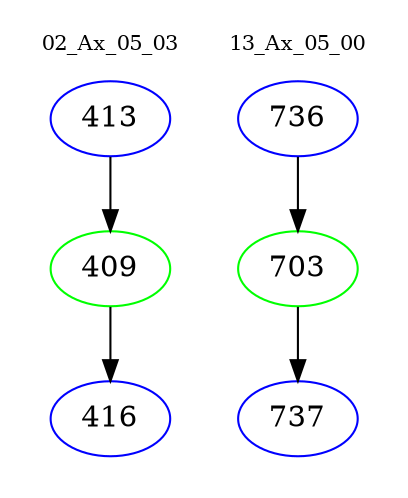 digraph{
subgraph cluster_0 {
color = white
label = "02_Ax_05_03";
fontsize=10;
T0_413 [label="413", color="blue"]
T0_413 -> T0_409 [color="black"]
T0_409 [label="409", color="green"]
T0_409 -> T0_416 [color="black"]
T0_416 [label="416", color="blue"]
}
subgraph cluster_1 {
color = white
label = "13_Ax_05_00";
fontsize=10;
T1_736 [label="736", color="blue"]
T1_736 -> T1_703 [color="black"]
T1_703 [label="703", color="green"]
T1_703 -> T1_737 [color="black"]
T1_737 [label="737", color="blue"]
}
}
